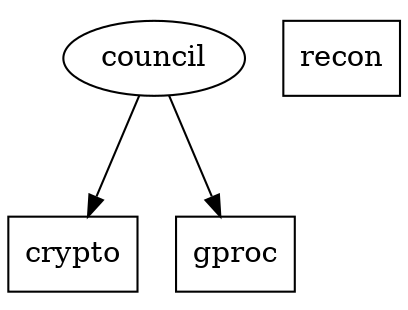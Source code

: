 digraph G { K=0.25; ratio=0.75; overlap="9:prism"; crypto [shape=box] gproc [shape=box] recon [shape=box] council->crypto council->gproc }